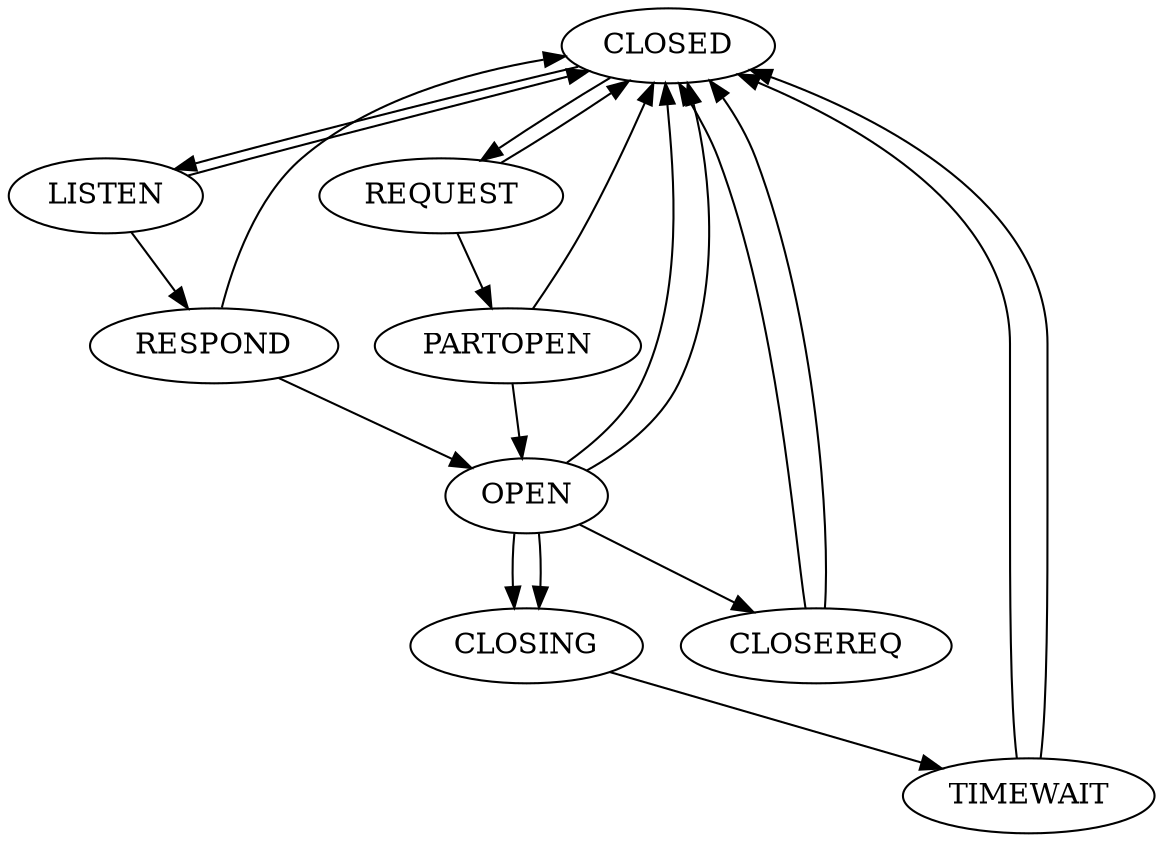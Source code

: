 digraph DCCP {
CLOSED -> LISTEN [rcvd="A_LISTEN", send="-"];
LISTEN -> RESPOND [rcvd="M_Request", send="M_Response"];
RESPOND -> OPEN [rcvd="M_Ack,M_DataAck", send="-"];
CLOSED -> REQUEST [ rcvd="A_CONNECT", send="M_Request"];
REQUEST -> PARTOPEN [ rcvd="M_Response", send="M_Ack"];
PARTOPEN -> OPEN [rcvd="M_Ack,M_DataAck", send="-"];
OPEN -> CLOSEREQ [rcvd="A_CLOSE", send="M_CloseReq"];
CLOSEREQ -> CLOSED [rcvd="M_Close", send="M_Reset"];
OPEN -> CLOSED [rcvd="M_Close", send="M_Reset"];
OPEN -> CLOSING [rcvd="A_CLOSE", send="M_Close"];
OPEN -> CLOSING [rcvd="M_CloseReq", send="M_Close"];
CLOSING -> TIMEWAIT [rcvd="M_Reset", send="-"];
TIMEWAIT -> CLOSED [rcvd="E_TIMEOUT",send="-"];
LISTEN -> CLOSED [rcvd="A_CLOSE"];
RESPOND -> CLOSED [rcvd="M_Reset"];
OPEN -> CLOSED [rcvd="M_Reset"];
REQUEST -> CLOSED [rcvd="M_Reset"];
PARTOPEN -> CLOSED [rcvd="M_Reset"];
CLOSEREQ -> CLOSED [rcvd="M_Reset"];
TIMEWAIT -> CLOSED [rcvd="M_Reset"];
}
